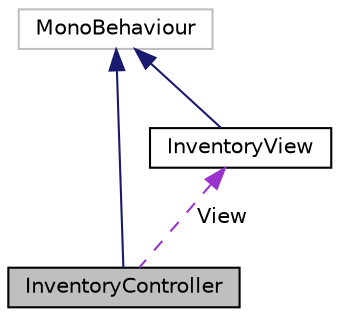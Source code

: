 digraph "InventoryController"
{
  edge [fontname="Helvetica",fontsize="10",labelfontname="Helvetica",labelfontsize="10"];
  node [fontname="Helvetica",fontsize="10",shape=record];
  Node1 [label="InventoryController",height=0.2,width=0.4,color="black", fillcolor="grey75", style="filled" fontcolor="black"];
  Node2 -> Node1 [dir="back",color="midnightblue",fontsize="10",style="solid",fontname="Helvetica"];
  Node2 [label="MonoBehaviour",height=0.2,width=0.4,color="grey75", fillcolor="white", style="filled"];
  Node3 -> Node1 [dir="back",color="darkorchid3",fontsize="10",style="dashed",label=" View" ,fontname="Helvetica"];
  Node3 [label="InventoryView",height=0.2,width=0.4,color="black", fillcolor="white", style="filled",URL="$class_inventory_view.html",tooltip="The &quot;View&quot; for the Inventory, according to the classic MVC pattern. This takes care of the visual asp..."];
  Node2 -> Node3 [dir="back",color="midnightblue",fontsize="10",style="solid",fontname="Helvetica"];
}
